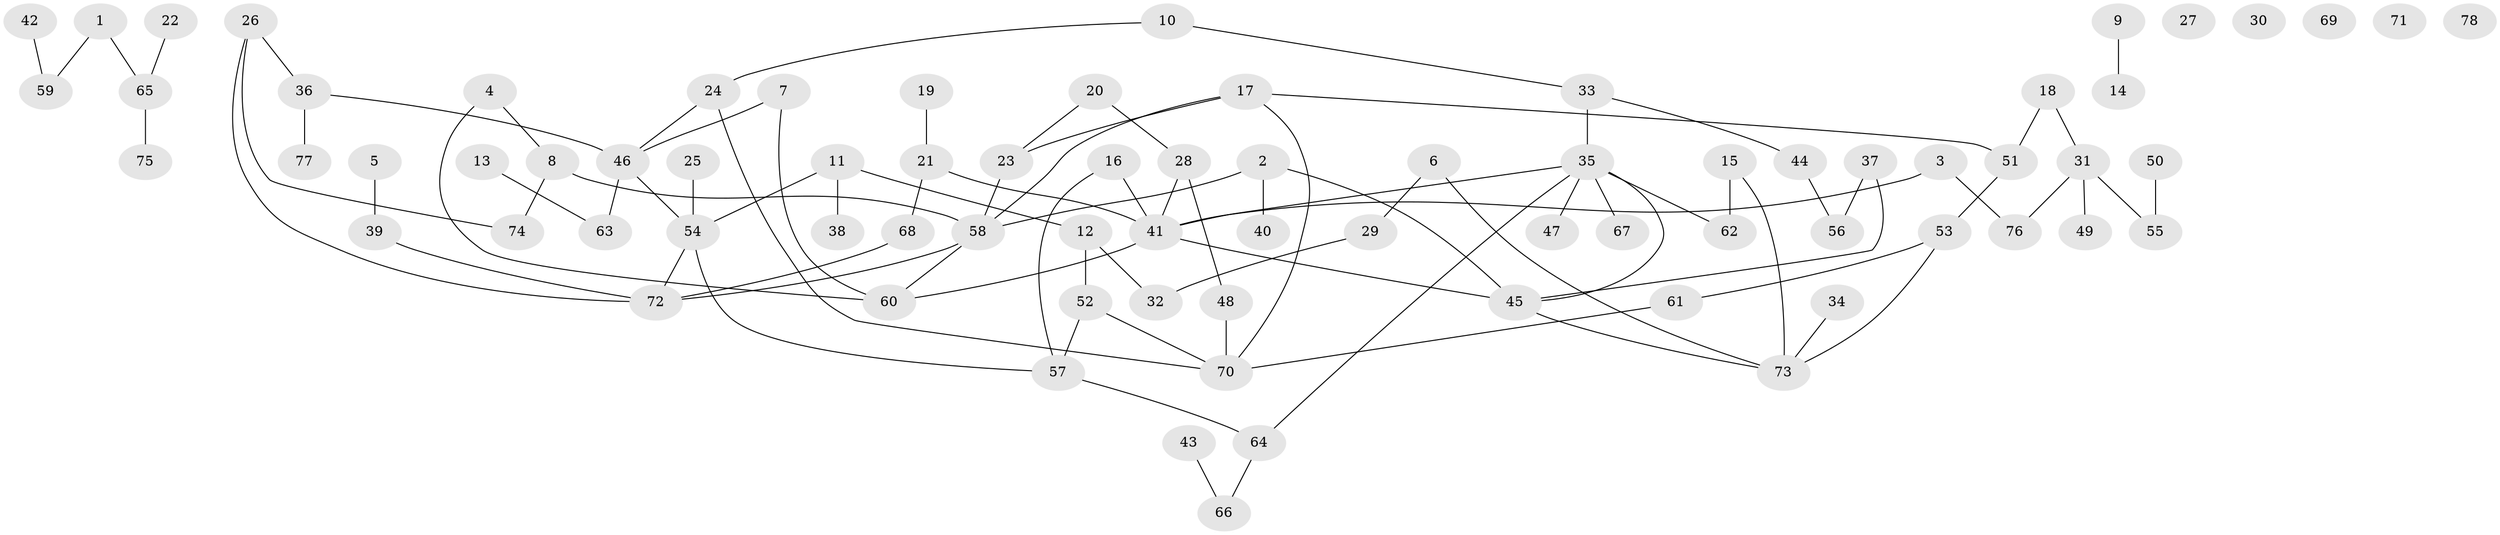 // Generated by graph-tools (version 1.1) at 2025/49/03/09/25 03:49:04]
// undirected, 78 vertices, 92 edges
graph export_dot {
graph [start="1"]
  node [color=gray90,style=filled];
  1;
  2;
  3;
  4;
  5;
  6;
  7;
  8;
  9;
  10;
  11;
  12;
  13;
  14;
  15;
  16;
  17;
  18;
  19;
  20;
  21;
  22;
  23;
  24;
  25;
  26;
  27;
  28;
  29;
  30;
  31;
  32;
  33;
  34;
  35;
  36;
  37;
  38;
  39;
  40;
  41;
  42;
  43;
  44;
  45;
  46;
  47;
  48;
  49;
  50;
  51;
  52;
  53;
  54;
  55;
  56;
  57;
  58;
  59;
  60;
  61;
  62;
  63;
  64;
  65;
  66;
  67;
  68;
  69;
  70;
  71;
  72;
  73;
  74;
  75;
  76;
  77;
  78;
  1 -- 59;
  1 -- 65;
  2 -- 40;
  2 -- 45;
  2 -- 58;
  3 -- 41;
  3 -- 76;
  4 -- 8;
  4 -- 60;
  5 -- 39;
  6 -- 29;
  6 -- 73;
  7 -- 46;
  7 -- 60;
  8 -- 58;
  8 -- 74;
  9 -- 14;
  10 -- 24;
  10 -- 33;
  11 -- 12;
  11 -- 38;
  11 -- 54;
  12 -- 32;
  12 -- 52;
  13 -- 63;
  15 -- 62;
  15 -- 73;
  16 -- 41;
  16 -- 57;
  17 -- 23;
  17 -- 51;
  17 -- 58;
  17 -- 70;
  18 -- 31;
  18 -- 51;
  19 -- 21;
  20 -- 23;
  20 -- 28;
  21 -- 41;
  21 -- 68;
  22 -- 65;
  23 -- 58;
  24 -- 46;
  24 -- 70;
  25 -- 54;
  26 -- 36;
  26 -- 72;
  26 -- 74;
  28 -- 41;
  28 -- 48;
  29 -- 32;
  31 -- 49;
  31 -- 55;
  31 -- 76;
  33 -- 35;
  33 -- 44;
  34 -- 73;
  35 -- 41;
  35 -- 45;
  35 -- 47;
  35 -- 62;
  35 -- 64;
  35 -- 67;
  36 -- 46;
  36 -- 77;
  37 -- 45;
  37 -- 56;
  39 -- 72;
  41 -- 45;
  41 -- 60;
  42 -- 59;
  43 -- 66;
  44 -- 56;
  45 -- 73;
  46 -- 54;
  46 -- 63;
  48 -- 70;
  50 -- 55;
  51 -- 53;
  52 -- 57;
  52 -- 70;
  53 -- 61;
  53 -- 73;
  54 -- 57;
  54 -- 72;
  57 -- 64;
  58 -- 60;
  58 -- 72;
  61 -- 70;
  64 -- 66;
  65 -- 75;
  68 -- 72;
}

